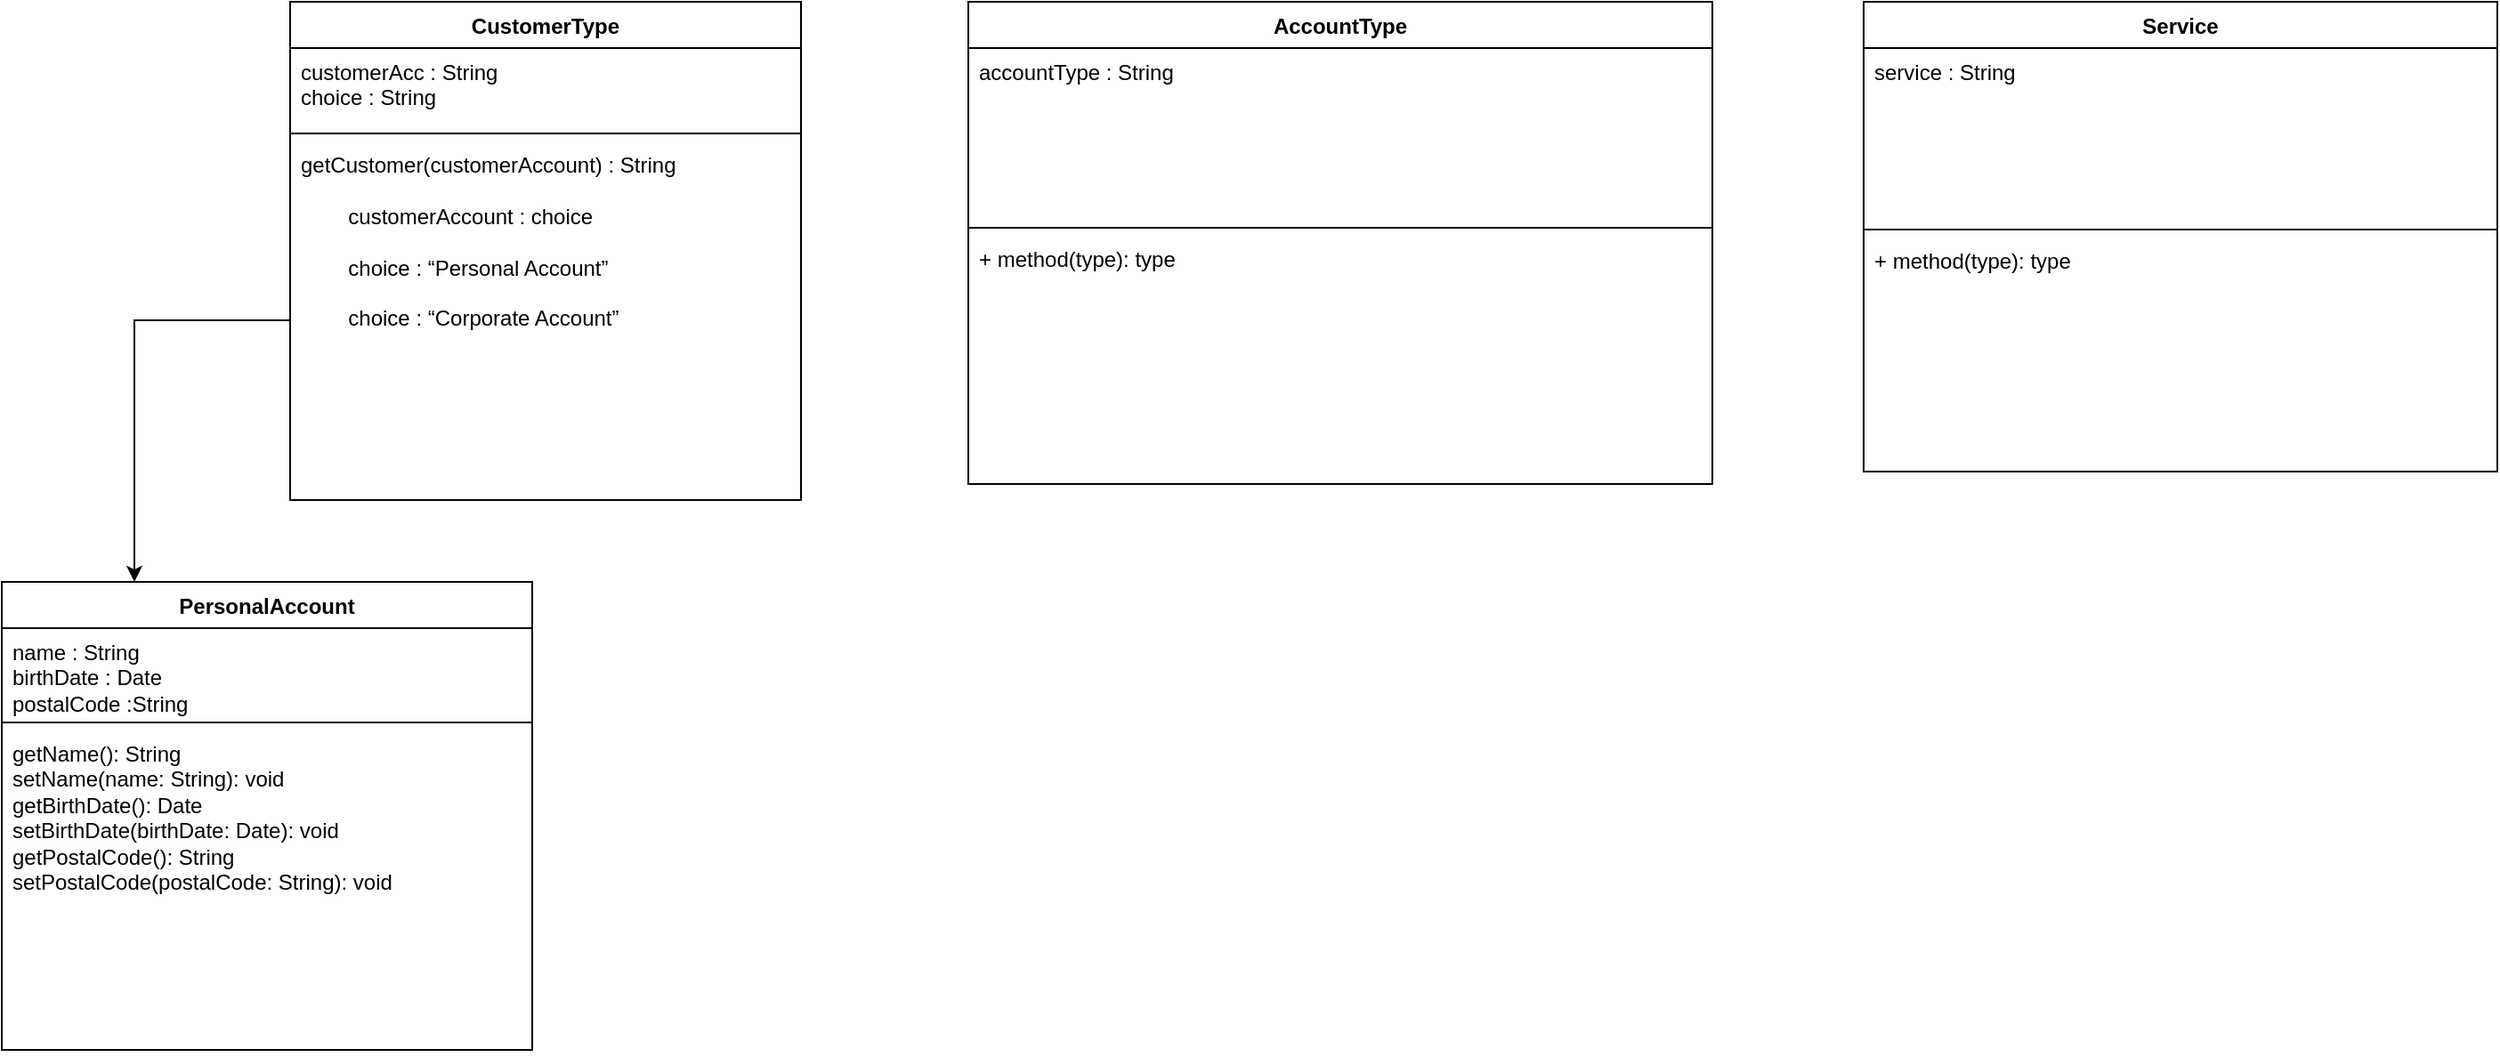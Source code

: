 <mxfile version="23.1.8" type="github">
  <diagram name="Page-1" id="QCnrgxPeKVAtoiX1jV0b">
    <mxGraphModel dx="1793" dy="1204" grid="0" gridSize="10" guides="1" tooltips="1" connect="1" arrows="1" fold="1" page="0" pageScale="1" pageWidth="850" pageHeight="1100" math="0" shadow="0">
      <root>
        <mxCell id="0" />
        <mxCell id="1" parent="0" />
        <mxCell id="JyriEMfmjadqsh-ZED06-1" value="CustomerType" style="swimlane;fontStyle=1;align=center;verticalAlign=top;childLayout=stackLayout;horizontal=1;startSize=26;horizontalStack=0;resizeParent=1;resizeParentMax=0;resizeLast=0;collapsible=1;marginBottom=0;whiteSpace=wrap;html=1;" parent="1" vertex="1">
          <mxGeometry x="40" y="-81" width="287" height="280" as="geometry" />
        </mxCell>
        <mxCell id="JyriEMfmjadqsh-ZED06-2" value="customerAcc : String&lt;br&gt;choice : String" style="text;strokeColor=none;fillColor=none;align=left;verticalAlign=top;spacingLeft=4;spacingRight=4;overflow=hidden;rotatable=0;points=[[0,0.5],[1,0.5]];portConstraint=eastwest;whiteSpace=wrap;html=1;" parent="JyriEMfmjadqsh-ZED06-1" vertex="1">
          <mxGeometry y="26" width="287" height="44" as="geometry" />
        </mxCell>
        <mxCell id="JyriEMfmjadqsh-ZED06-3" value="" style="line;strokeWidth=1;fillColor=none;align=left;verticalAlign=middle;spacingTop=-1;spacingLeft=3;spacingRight=3;rotatable=0;labelPosition=right;points=[];portConstraint=eastwest;strokeColor=inherit;" parent="JyriEMfmjadqsh-ZED06-1" vertex="1">
          <mxGeometry y="70" width="287" height="8" as="geometry" />
        </mxCell>
        <mxCell id="JyriEMfmjadqsh-ZED06-4" value="getCustomer(customerAccount) : String&lt;div&gt;&lt;br&gt;&lt;/div&gt;&lt;div&gt;&lt;span style=&quot;white-space: pre;&quot;&gt;&#x9;&lt;/span&gt;customerAccount : choice&lt;/div&gt;&lt;div&gt;&lt;span style=&quot;white-space: pre;&quot;&gt;&#x9;&lt;/span&gt;&lt;br&gt;&lt;/div&gt;&lt;div&gt;&lt;span style=&quot;white-space: pre;&quot;&gt;&#x9;choice : “Personal Account”&lt;/span&gt;&lt;br&gt;&lt;/div&gt;&lt;div&gt;&lt;span style=&quot;white-space: pre;&quot;&gt;&lt;span style=&quot;white-space: pre;&quot;&gt;&#x9;&lt;/span&gt;&lt;br&gt;&lt;/span&gt;&lt;/div&gt;&lt;div&gt;&lt;span style=&quot;white-space: pre;&quot;&gt;&lt;span style=&quot;white-space: pre;&quot;&gt;&#x9;choice : “Corporate Account”&lt;/span&gt;&lt;/span&gt;&lt;/div&gt;&lt;div&gt;&lt;br&gt;&lt;/div&gt;&lt;div&gt;&lt;br&gt;&lt;/div&gt;" style="text;strokeColor=none;fillColor=none;align=left;verticalAlign=top;spacingLeft=4;spacingRight=4;overflow=hidden;rotatable=0;points=[[0,0.5],[1,0.5]];portConstraint=eastwest;whiteSpace=wrap;html=1;" parent="JyriEMfmjadqsh-ZED06-1" vertex="1">
          <mxGeometry y="78" width="287" height="202" as="geometry" />
        </mxCell>
        <mxCell id="JyriEMfmjadqsh-ZED06-5" value="AccountType" style="swimlane;fontStyle=1;align=center;verticalAlign=top;childLayout=stackLayout;horizontal=1;startSize=26;horizontalStack=0;resizeParent=1;resizeParentMax=0;resizeLast=0;collapsible=1;marginBottom=0;whiteSpace=wrap;html=1;" parent="1" vertex="1">
          <mxGeometry x="421" y="-81" width="418" height="271" as="geometry" />
        </mxCell>
        <mxCell id="JyriEMfmjadqsh-ZED06-6" value="accountType : String" style="text;strokeColor=none;fillColor=none;align=left;verticalAlign=top;spacingLeft=4;spacingRight=4;overflow=hidden;rotatable=0;points=[[0,0.5],[1,0.5]];portConstraint=eastwest;whiteSpace=wrap;html=1;" parent="JyriEMfmjadqsh-ZED06-5" vertex="1">
          <mxGeometry y="26" width="418" height="97" as="geometry" />
        </mxCell>
        <mxCell id="JyriEMfmjadqsh-ZED06-7" value="" style="line;strokeWidth=1;fillColor=none;align=left;verticalAlign=middle;spacingTop=-1;spacingLeft=3;spacingRight=3;rotatable=0;labelPosition=right;points=[];portConstraint=eastwest;strokeColor=inherit;" parent="JyriEMfmjadqsh-ZED06-5" vertex="1">
          <mxGeometry y="123" width="418" height="8" as="geometry" />
        </mxCell>
        <mxCell id="JyriEMfmjadqsh-ZED06-8" value="+ method(type): type" style="text;strokeColor=none;fillColor=none;align=left;verticalAlign=top;spacingLeft=4;spacingRight=4;overflow=hidden;rotatable=0;points=[[0,0.5],[1,0.5]];portConstraint=eastwest;whiteSpace=wrap;html=1;" parent="JyriEMfmjadqsh-ZED06-5" vertex="1">
          <mxGeometry y="131" width="418" height="140" as="geometry" />
        </mxCell>
        <mxCell id="JyriEMfmjadqsh-ZED06-9" value="Service" style="swimlane;fontStyle=1;align=center;verticalAlign=top;childLayout=stackLayout;horizontal=1;startSize=26;horizontalStack=0;resizeParent=1;resizeParentMax=0;resizeLast=0;collapsible=1;marginBottom=0;whiteSpace=wrap;html=1;" parent="1" vertex="1">
          <mxGeometry x="924" y="-81" width="356" height="264" as="geometry" />
        </mxCell>
        <mxCell id="JyriEMfmjadqsh-ZED06-10" value="service : String" style="text;strokeColor=none;fillColor=none;align=left;verticalAlign=top;spacingLeft=4;spacingRight=4;overflow=hidden;rotatable=0;points=[[0,0.5],[1,0.5]];portConstraint=eastwest;whiteSpace=wrap;html=1;" parent="JyriEMfmjadqsh-ZED06-9" vertex="1">
          <mxGeometry y="26" width="356" height="98" as="geometry" />
        </mxCell>
        <mxCell id="JyriEMfmjadqsh-ZED06-11" value="" style="line;strokeWidth=1;fillColor=none;align=left;verticalAlign=middle;spacingTop=-1;spacingLeft=3;spacingRight=3;rotatable=0;labelPosition=right;points=[];portConstraint=eastwest;strokeColor=inherit;" parent="JyriEMfmjadqsh-ZED06-9" vertex="1">
          <mxGeometry y="124" width="356" height="8" as="geometry" />
        </mxCell>
        <mxCell id="JyriEMfmjadqsh-ZED06-12" value="+ method(type): type" style="text;strokeColor=none;fillColor=none;align=left;verticalAlign=top;spacingLeft=4;spacingRight=4;overflow=hidden;rotatable=0;points=[[0,0.5],[1,0.5]];portConstraint=eastwest;whiteSpace=wrap;html=1;" parent="JyriEMfmjadqsh-ZED06-9" vertex="1">
          <mxGeometry y="132" width="356" height="132" as="geometry" />
        </mxCell>
        <mxCell id="MxI-1oee2H2ZmX-ZESYG-1" value="PersonalAccount" style="swimlane;fontStyle=1;align=center;verticalAlign=top;childLayout=stackLayout;horizontal=1;startSize=26;horizontalStack=0;resizeParent=1;resizeParentMax=0;resizeLast=0;collapsible=1;marginBottom=0;whiteSpace=wrap;html=1;" vertex="1" parent="1">
          <mxGeometry x="-122" y="245" width="298" height="263" as="geometry" />
        </mxCell>
        <mxCell id="MxI-1oee2H2ZmX-ZESYG-2" value="name : String&lt;div style=&quot;border-color: var(--border-color);&quot;&gt;birthDate : Date&lt;/div&gt;&lt;div style=&quot;border-color: var(--border-color);&quot;&gt;postalCode :String&lt;/div&gt;" style="text;strokeColor=none;fillColor=none;align=left;verticalAlign=top;spacingLeft=4;spacingRight=4;overflow=hidden;rotatable=0;points=[[0,0.5],[1,0.5]];portConstraint=eastwest;whiteSpace=wrap;html=1;" vertex="1" parent="MxI-1oee2H2ZmX-ZESYG-1">
          <mxGeometry y="26" width="298" height="49" as="geometry" />
        </mxCell>
        <mxCell id="MxI-1oee2H2ZmX-ZESYG-3" value="" style="line;strokeWidth=1;fillColor=none;align=left;verticalAlign=middle;spacingTop=-1;spacingLeft=3;spacingRight=3;rotatable=0;labelPosition=right;points=[];portConstraint=eastwest;strokeColor=inherit;" vertex="1" parent="MxI-1oee2H2ZmX-ZESYG-1">
          <mxGeometry y="75" width="298" height="8" as="geometry" />
        </mxCell>
        <mxCell id="MxI-1oee2H2ZmX-ZESYG-4" value="&lt;div&gt;getName(): String&lt;/div&gt;&lt;div&gt;setName(name: String): void&lt;/div&gt;&lt;div&gt;getBirthDate(): Date&lt;/div&gt;&lt;div&gt;setBirthDate(birthDate: Date): void&lt;/div&gt;&lt;div&gt;getPostalCode(): String&lt;/div&gt;&lt;div&gt;setPostalCode(postalCode: String): void&lt;/div&gt;" style="text;strokeColor=none;fillColor=none;align=left;verticalAlign=top;spacingLeft=4;spacingRight=4;overflow=hidden;rotatable=0;points=[[0,0.5],[1,0.5]];portConstraint=eastwest;whiteSpace=wrap;html=1;" vertex="1" parent="MxI-1oee2H2ZmX-ZESYG-1">
          <mxGeometry y="83" width="298" height="180" as="geometry" />
        </mxCell>
        <mxCell id="MxI-1oee2H2ZmX-ZESYG-12" style="edgeStyle=orthogonalEdgeStyle;rounded=0;orthogonalLoop=1;jettySize=auto;html=1;entryX=0.25;entryY=0;entryDx=0;entryDy=0;" edge="1" parent="1" source="JyriEMfmjadqsh-ZED06-4" target="MxI-1oee2H2ZmX-ZESYG-1">
          <mxGeometry relative="1" as="geometry" />
        </mxCell>
      </root>
    </mxGraphModel>
  </diagram>
</mxfile>
